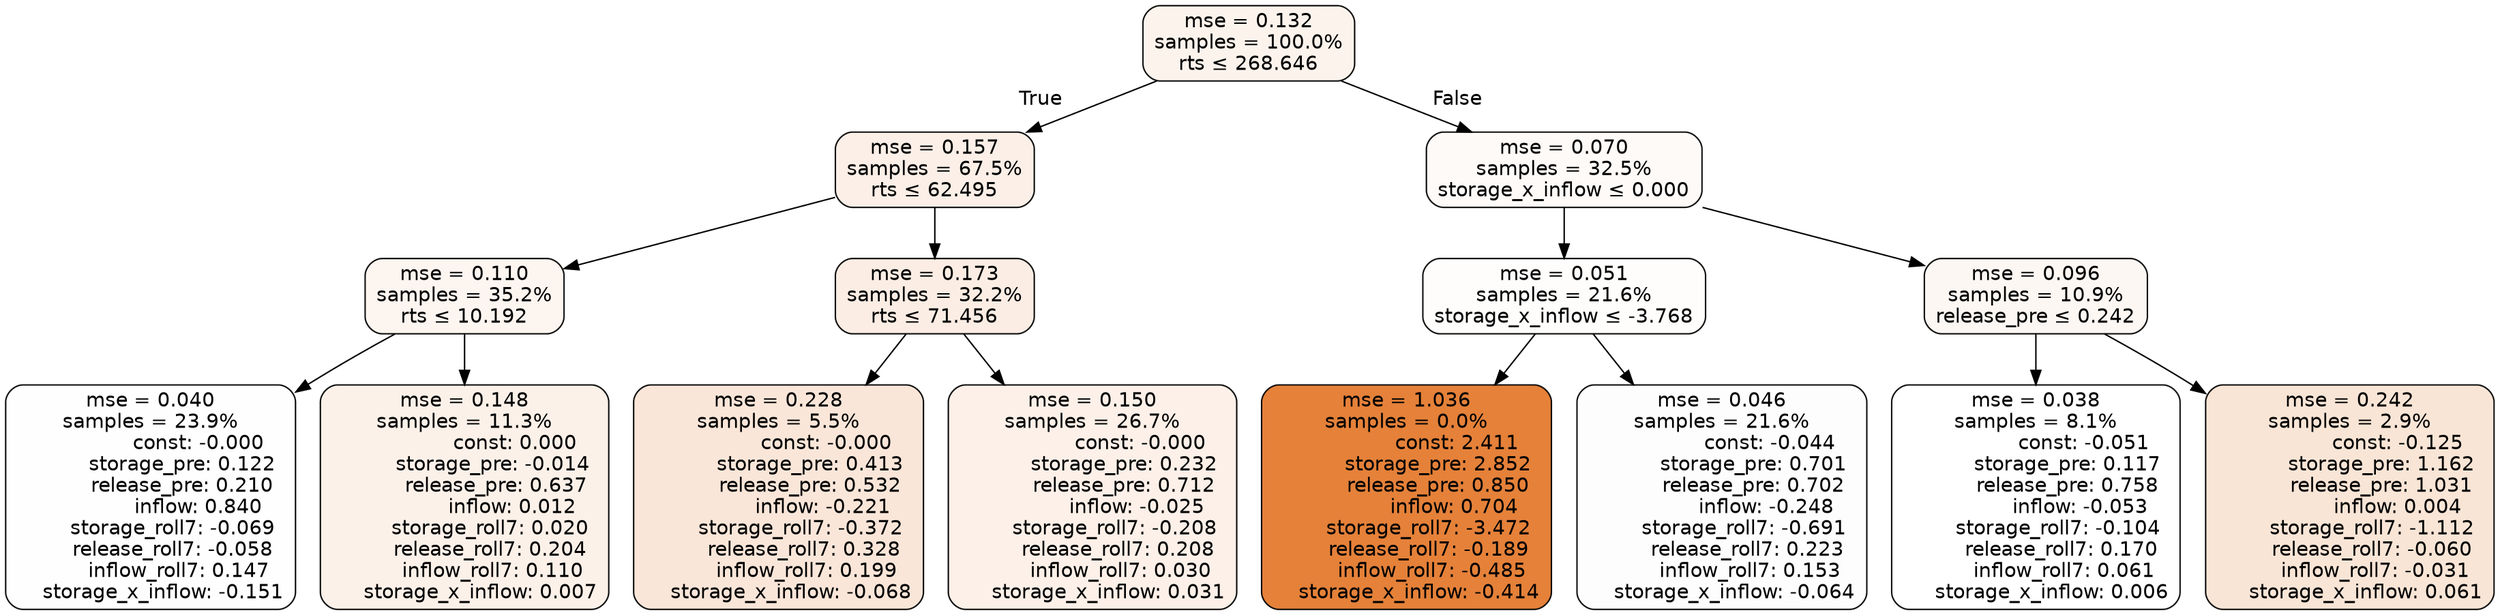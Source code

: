 digraph tree {
bgcolor="transparent"
node [shape=rectangle, style="filled, rounded", color="black", fontname=helvetica] ;
edge [fontname=helvetica] ;
	"0" [label="mse = 0.132
samples = 100.0%
rts &le; 268.646", fillcolor="#fcf3ec"]
	"1" [label="mse = 0.157
samples = 67.5%
rts &le; 62.495", fillcolor="#fbefe7"]
	"2" [label="mse = 0.110
samples = 35.2%
rts &le; 10.192", fillcolor="#fdf5f0"]
	"3" [label="mse = 0.040
samples = 23.9%
               const: -0.000
          storage_pre: 0.122
          release_pre: 0.210
               inflow: 0.840
       storage_roll7: -0.069
       release_roll7: -0.058
         inflow_roll7: 0.147
    storage_x_inflow: -0.151", fillcolor="#fefefe"]
	"4" [label="mse = 0.148
samples = 11.3%
                const: 0.000
         storage_pre: -0.014
          release_pre: 0.637
               inflow: 0.012
        storage_roll7: 0.020
        release_roll7: 0.204
         inflow_roll7: 0.110
     storage_x_inflow: 0.007", fillcolor="#fcf1e9"]
	"5" [label="mse = 0.173
samples = 32.2%
rts &le; 71.456", fillcolor="#fbede4"]
	"6" [label="mse = 0.228
samples = 5.5%
               const: -0.000
          storage_pre: 0.413
          release_pre: 0.532
              inflow: -0.221
       storage_roll7: -0.372
        release_roll7: 0.328
         inflow_roll7: 0.199
    storage_x_inflow: -0.068", fillcolor="#fae6d9"]
	"7" [label="mse = 0.150
samples = 26.7%
               const: -0.000
          storage_pre: 0.232
          release_pre: 0.712
              inflow: -0.025
       storage_roll7: -0.208
        release_roll7: 0.208
         inflow_roll7: 0.030
     storage_x_inflow: 0.031", fillcolor="#fcf0e8"]
	"8" [label="mse = 0.070
samples = 32.5%
storage_x_inflow &le; 0.000", fillcolor="#fefaf8"]
	"9" [label="mse = 0.051
samples = 21.6%
storage_x_inflow &le; -3.768", fillcolor="#fefdfc"]
	"10" [label="mse = 1.036
samples = 0.0%
                const: 2.411
          storage_pre: 2.852
          release_pre: 0.850
               inflow: 0.704
       storage_roll7: -3.472
       release_roll7: -0.189
        inflow_roll7: -0.485
    storage_x_inflow: -0.414", fillcolor="#e58139"]
	"11" [label="mse = 0.046
samples = 21.6%
               const: -0.044
          storage_pre: 0.701
          release_pre: 0.702
              inflow: -0.248
       storage_roll7: -0.691
        release_roll7: 0.223
         inflow_roll7: 0.153
    storage_x_inflow: -0.064", fillcolor="#fefdfd"]
	"12" [label="mse = 0.096
samples = 10.9%
release_pre &le; 0.242", fillcolor="#fdf7f3"]
	"13" [label="mse = 0.038
samples = 8.1%
               const: -0.051
          storage_pre: 0.117
          release_pre: 0.758
              inflow: -0.053
       storage_roll7: -0.104
        release_roll7: 0.170
         inflow_roll7: 0.061
     storage_x_inflow: 0.006", fillcolor="#ffffff"]
	"14" [label="mse = 0.242
samples = 2.9%
               const: -0.125
          storage_pre: 1.162
          release_pre: 1.031
               inflow: 0.004
       storage_roll7: -1.112
       release_roll7: -0.060
        inflow_roll7: -0.031
     storage_x_inflow: 0.061", fillcolor="#f9e5d6"]

	"0" -> "1" [labeldistance=2.5, labelangle=45, headlabel="True"]
	"1" -> "2"
	"2" -> "3"
	"2" -> "4"
	"1" -> "5"
	"5" -> "6"
	"5" -> "7"
	"0" -> "8" [labeldistance=2.5, labelangle=-45, headlabel="False"]
	"8" -> "9"
	"9" -> "10"
	"9" -> "11"
	"8" -> "12"
	"12" -> "13"
	"12" -> "14"
}